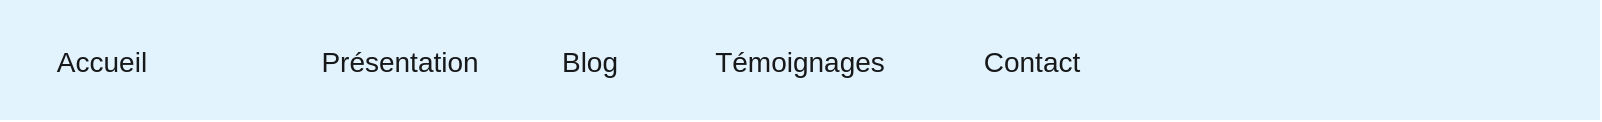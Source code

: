 <mxfile>
    <diagram id="DGsSEoGPpnTCbC8ZnRY2" name="Page-1">
        <mxGraphModel dx="832" dy="571" grid="0" gridSize="10" guides="1" tooltips="1" connect="1" arrows="1" fold="1" page="1" pageScale="1" pageWidth="827" pageHeight="1169" background="#ffffff" math="0" shadow="0">
            <root>
                <mxCell id="0"/>
                <mxCell id="1" parent="0"/>
                <mxCell id="22" value="" style="html=1;shadow=0;dashed=0;fillColor=#E3F3FD;strokeColor=none;fontSize=16;fontColor=#161819;align=left;spacing=15;" vertex="1" parent="1">
                    <mxGeometry x="9" y="43" width="800" height="60" as="geometry"/>
                </mxCell>
                <mxCell id="23" value="Accueil" style="fillColor=none;strokeColor=none;fontSize=14;fontColor=#161819;align=center;" vertex="1" parent="22">
                    <mxGeometry width="70" height="40" relative="1" as="geometry">
                        <mxPoint x="16" y="10" as="offset"/>
                    </mxGeometry>
                </mxCell>
                <mxCell id="45" value="Présentation" style="fillColor=none;strokeColor=none;fontSize=14;fontColor=#161819;align=center;" vertex="1" parent="22">
                    <mxGeometry x="157" y="10" width="86" height="40" as="geometry"/>
                </mxCell>
                <mxCell id="48" value="Contact" style="fillColor=none;strokeColor=none;fontSize=14;fontColor=#161819;align=center;" vertex="1" parent="22">
                    <mxGeometry x="473" y="10" width="86" height="40" as="geometry"/>
                </mxCell>
                <mxCell id="51" value="Blog" style="fillColor=none;strokeColor=none;fontSize=14;fontColor=#161819;align=center;" vertex="1" parent="22">
                    <mxGeometry x="252" y="10" width="86" height="40" as="geometry"/>
                </mxCell>
                <mxCell id="62" value="Témoignages" style="fillColor=none;strokeColor=none;fontSize=14;fontColor=#161819;align=center;" vertex="1" parent="22">
                    <mxGeometry x="357" y="10" width="86" height="40" as="geometry"/>
                </mxCell>
            </root>
        </mxGraphModel>
    </diagram>
</mxfile>